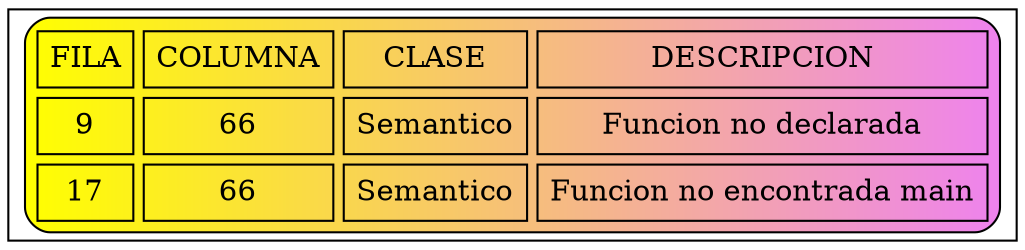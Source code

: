 digraph G{
node [shape=record];
a0 [label=<<TABLE border="1" cellspacing="5" cellpadding="5" style="rounded" bgcolor="yellow:violet">
"<TR><TD>FILA</TD><TD>COLUMNA</TD><TD>CLASE</TD><TD>DESCRIPCION</TD></TR>
<TR><TD>9</TD><TD>66</TD><TD>Semantico</TD><TD>Funcion no declarada</TD></TR>
<TR><TD>17</TD><TD>66</TD><TD>Semantico</TD><TD>Funcion no encontrada main</TD></TR>
</TABLE>>];
}